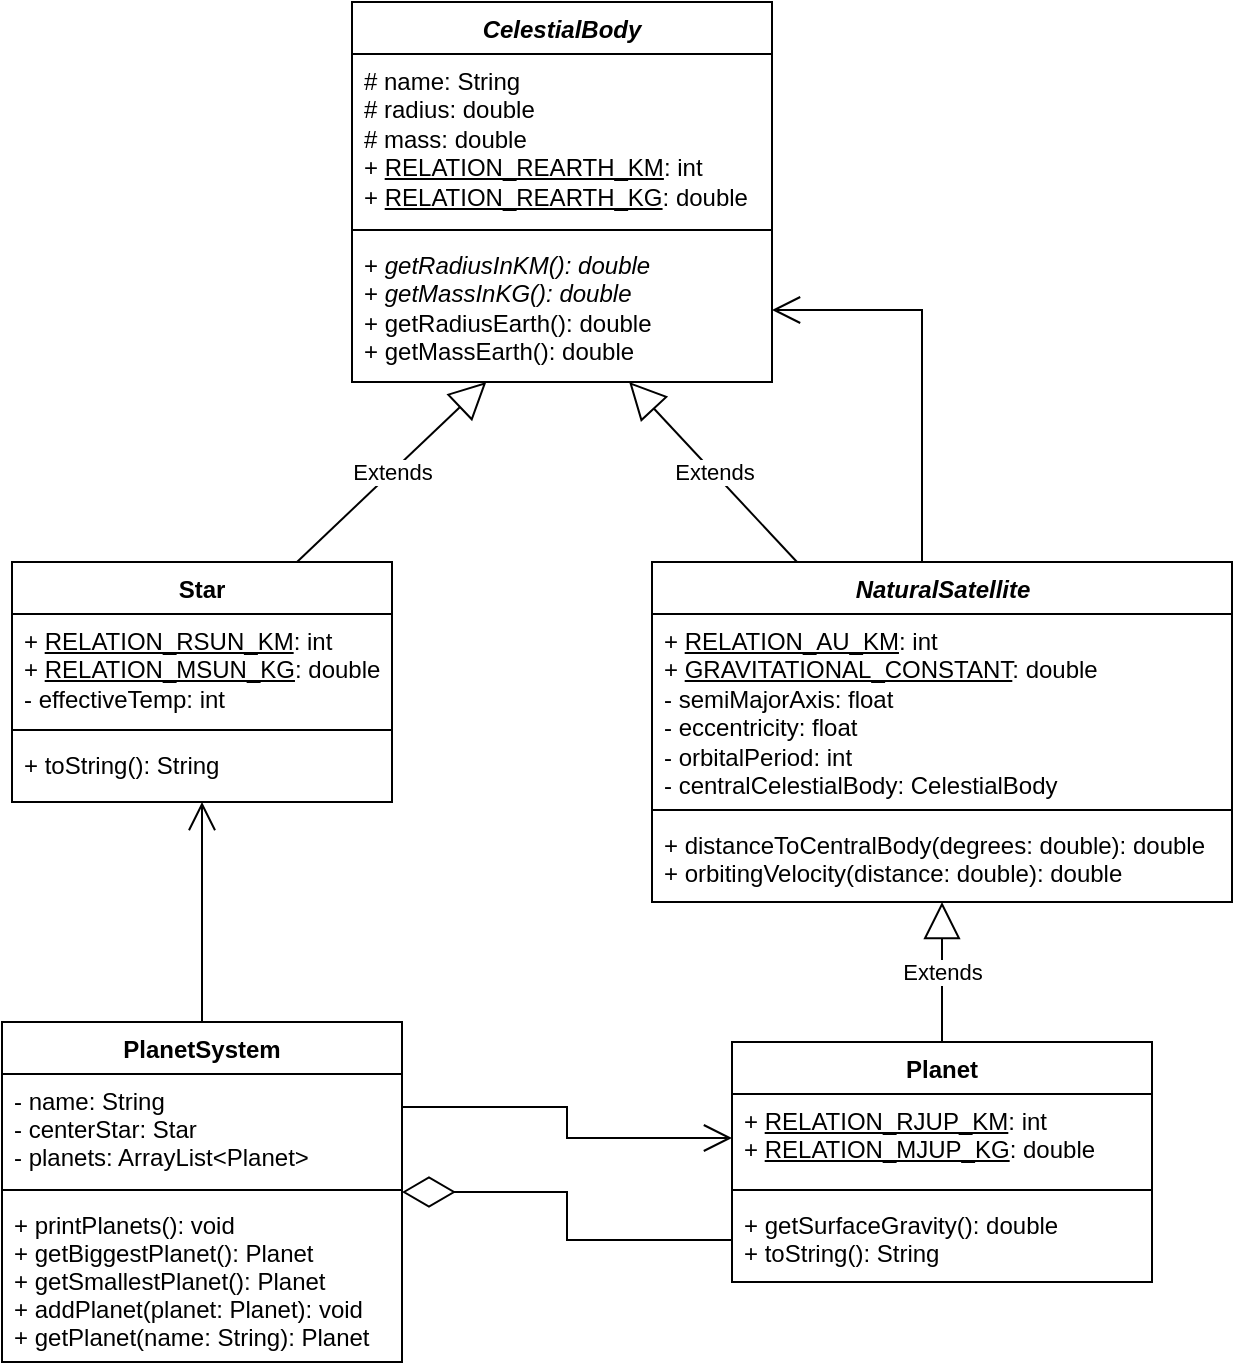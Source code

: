 <mxfile version="16.6.5" type="device"><diagram id="SBHh5kqomydkwdSB-NdM" name="Page-1"><mxGraphModel dx="1111" dy="747" grid="1" gridSize="10" guides="1" tooltips="1" connect="1" arrows="1" fold="1" page="1" pageScale="1" pageWidth="827" pageHeight="1169" math="0" shadow="0"><root><mxCell id="0"/><mxCell id="1" parent="0"/><mxCell id="IaiqUhj4SV9GSAWkY47X-1" value="Star" style="swimlane;fontStyle=1;align=center;verticalAlign=top;childLayout=stackLayout;horizontal=1;startSize=26;horizontalStack=0;resizeParent=1;resizeParentMax=0;resizeLast=0;collapsible=1;marginBottom=0;" parent="1" vertex="1"><mxGeometry x="40" y="310" width="190" height="120" as="geometry"/></mxCell><mxCell id="IaiqUhj4SV9GSAWkY47X-2" value="+ &lt;u&gt;RELATION_RSUN_KM&lt;/u&gt;: int&lt;br&gt;+ &lt;u&gt;RELATION_MSUN_KG&lt;/u&gt;: double&lt;br&gt;- effectiveTemp: int" style="text;strokeColor=none;fillColor=none;align=left;verticalAlign=top;spacingLeft=4;spacingRight=4;overflow=hidden;rotatable=0;points=[[0,0.5],[1,0.5]];portConstraint=eastwest;labelBorderColor=none;fontStyle=0;html=1;" parent="IaiqUhj4SV9GSAWkY47X-1" vertex="1"><mxGeometry y="26" width="190" height="54" as="geometry"/></mxCell><mxCell id="IaiqUhj4SV9GSAWkY47X-3" value="" style="line;strokeWidth=1;fillColor=none;align=left;verticalAlign=middle;spacingTop=-1;spacingLeft=3;spacingRight=3;rotatable=0;labelPosition=right;points=[];portConstraint=eastwest;" parent="IaiqUhj4SV9GSAWkY47X-1" vertex="1"><mxGeometry y="80" width="190" height="8" as="geometry"/></mxCell><mxCell id="IaiqUhj4SV9GSAWkY47X-4" value="+ toString(): String" style="text;strokeColor=none;fillColor=none;align=left;verticalAlign=top;spacingLeft=4;spacingRight=4;overflow=hidden;rotatable=0;points=[[0,0.5],[1,0.5]];portConstraint=eastwest;" parent="IaiqUhj4SV9GSAWkY47X-1" vertex="1"><mxGeometry y="88" width="190" height="32" as="geometry"/></mxCell><mxCell id="IaiqUhj4SV9GSAWkY47X-5" value="Planet" style="swimlane;fontStyle=1;align=center;verticalAlign=top;childLayout=stackLayout;horizontal=1;startSize=26;horizontalStack=0;resizeParent=1;resizeParentMax=0;resizeLast=0;collapsible=1;marginBottom=0;" parent="1" vertex="1"><mxGeometry x="400" y="550" width="210" height="120" as="geometry"/></mxCell><mxCell id="IaiqUhj4SV9GSAWkY47X-6" value="+ &lt;u&gt;RELATION_RJUP_KM&lt;/u&gt;: int&lt;br&gt;&lt;div&gt;+ &lt;u&gt;RELATION_MJUP_KG&lt;/u&gt;: double&lt;/div&gt;" style="text;strokeColor=none;fillColor=none;align=left;verticalAlign=top;spacingLeft=4;spacingRight=4;overflow=hidden;rotatable=0;points=[[0,0.5],[1,0.5]];portConstraint=eastwest;html=1;" parent="IaiqUhj4SV9GSAWkY47X-5" vertex="1"><mxGeometry y="26" width="210" height="44" as="geometry"/></mxCell><mxCell id="IaiqUhj4SV9GSAWkY47X-7" value="" style="line;strokeWidth=1;fillColor=none;align=left;verticalAlign=middle;spacingTop=-1;spacingLeft=3;spacingRight=3;rotatable=0;labelPosition=right;points=[];portConstraint=eastwest;" parent="IaiqUhj4SV9GSAWkY47X-5" vertex="1"><mxGeometry y="70" width="210" height="8" as="geometry"/></mxCell><mxCell id="IaiqUhj4SV9GSAWkY47X-8" value="+ getSurfaceGravity(): double&#xA;+ toString(): String" style="text;strokeColor=none;fillColor=none;align=left;verticalAlign=top;spacingLeft=4;spacingRight=4;overflow=hidden;rotatable=0;points=[[0,0.5],[1,0.5]];portConstraint=eastwest;" parent="IaiqUhj4SV9GSAWkY47X-5" vertex="1"><mxGeometry y="78" width="210" height="42" as="geometry"/></mxCell><mxCell id="IaiqUhj4SV9GSAWkY47X-9" value="CelestialBody" style="swimlane;fontStyle=3;align=center;verticalAlign=top;childLayout=stackLayout;horizontal=1;startSize=26;horizontalStack=0;resizeParent=1;resizeParentMax=0;resizeLast=0;collapsible=1;marginBottom=0;" parent="1" vertex="1"><mxGeometry x="210" y="30" width="210" height="190" as="geometry"/></mxCell><mxCell id="IaiqUhj4SV9GSAWkY47X-10" value="# name: String&lt;br&gt;# radius: double&lt;br&gt;&lt;div&gt;# mass: double&lt;/div&gt;&lt;div&gt;&lt;div&gt;+ &lt;u&gt;RELATION_REARTH_KM&lt;/u&gt;: int&lt;/div&gt;+ &lt;u&gt;RELATION_REARTH_KG&lt;/u&gt;: double&lt;/div&gt;" style="text;strokeColor=none;fillColor=none;align=left;verticalAlign=top;spacingLeft=4;spacingRight=4;overflow=hidden;rotatable=0;points=[[0,0.5],[1,0.5]];portConstraint=eastwest;html=1;" parent="IaiqUhj4SV9GSAWkY47X-9" vertex="1"><mxGeometry y="26" width="210" height="84" as="geometry"/></mxCell><mxCell id="IaiqUhj4SV9GSAWkY47X-11" value="" style="line;strokeWidth=1;fillColor=none;align=left;verticalAlign=middle;spacingTop=-1;spacingLeft=3;spacingRight=3;rotatable=0;labelPosition=right;points=[];portConstraint=eastwest;" parent="IaiqUhj4SV9GSAWkY47X-9" vertex="1"><mxGeometry y="110" width="210" height="8" as="geometry"/></mxCell><mxCell id="IaiqUhj4SV9GSAWkY47X-12" value="+ &lt;i&gt;getRadiusInKM(): double&lt;/i&gt;&lt;br&gt;+ &lt;i&gt;getMassInKG(): double&lt;/i&gt;&lt;br&gt;&lt;div&gt;+ getRadiusEarth(): double&lt;/div&gt;+ getMassEarth(): double" style="text;strokeColor=none;fillColor=none;align=left;verticalAlign=top;spacingLeft=4;spacingRight=4;overflow=hidden;rotatable=0;points=[[0,0.5],[1,0.5]];portConstraint=eastwest;html=1;" parent="IaiqUhj4SV9GSAWkY47X-9" vertex="1"><mxGeometry y="118" width="210" height="72" as="geometry"/></mxCell><mxCell id="IaiqUhj4SV9GSAWkY47X-16" value="PlanetSystem" style="swimlane;fontStyle=1;align=center;verticalAlign=top;childLayout=stackLayout;horizontal=1;startSize=26;horizontalStack=0;resizeParent=1;resizeParentMax=0;resizeLast=0;collapsible=1;marginBottom=0;" parent="1" vertex="1"><mxGeometry x="35" y="540" width="200" height="170" as="geometry"/></mxCell><mxCell id="IaiqUhj4SV9GSAWkY47X-17" value="- name: String&#xA;- centerStar: Star&#xA;- planets: ArrayList&lt;Planet&gt;&#xA;" style="text;strokeColor=none;fillColor=none;align=left;verticalAlign=top;spacingLeft=4;spacingRight=4;overflow=hidden;rotatable=0;points=[[0,0.5],[1,0.5]];portConstraint=eastwest;" parent="IaiqUhj4SV9GSAWkY47X-16" vertex="1"><mxGeometry y="26" width="200" height="54" as="geometry"/></mxCell><mxCell id="IaiqUhj4SV9GSAWkY47X-18" value="" style="line;strokeWidth=1;fillColor=none;align=left;verticalAlign=middle;spacingTop=-1;spacingLeft=3;spacingRight=3;rotatable=0;labelPosition=right;points=[];portConstraint=eastwest;" parent="IaiqUhj4SV9GSAWkY47X-16" vertex="1"><mxGeometry y="80" width="200" height="8" as="geometry"/></mxCell><mxCell id="IaiqUhj4SV9GSAWkY47X-19" value="+ printPlanets(): void&#xA;+ getBiggestPlanet(): Planet&#xA;+ getSmallestPlanet(): Planet&#xA;+ addPlanet(planet: Planet): void&#xA;+ getPlanet(name: String): Planet&#xA;" style="text;strokeColor=none;fillColor=none;align=left;verticalAlign=top;spacingLeft=4;spacingRight=4;overflow=hidden;rotatable=0;points=[[0,0.5],[1,0.5]];portConstraint=eastwest;" parent="IaiqUhj4SV9GSAWkY47X-16" vertex="1"><mxGeometry y="88" width="200" height="82" as="geometry"/></mxCell><mxCell id="IaiqUhj4SV9GSAWkY47X-28" value="&lt;i&gt;NaturalSatellite&lt;/i&gt;" style="swimlane;fontStyle=1;align=center;verticalAlign=top;childLayout=stackLayout;horizontal=1;startSize=26;horizontalStack=0;resizeParent=1;resizeParentMax=0;resizeLast=0;collapsible=1;marginBottom=0;labelBorderColor=none;html=1;" parent="1" vertex="1"><mxGeometry x="360" y="310" width="290" height="170" as="geometry"/></mxCell><mxCell id="IaiqUhj4SV9GSAWkY47X-29" value="&lt;div&gt;+ &lt;u&gt;RELATION_AU_KM&lt;/u&gt;: int&lt;/div&gt;&lt;div&gt;+ &lt;u&gt;GRAVITATIONAL_CONSTANT&lt;/u&gt;: double&lt;br&gt;&lt;/div&gt;&lt;div&gt;- semiMajorAxis: float&lt;/div&gt;&lt;div&gt;- eccentricity: float&lt;/div&gt;&lt;div&gt;- orbitalPeriod: int&lt;/div&gt;&lt;div&gt;- centralCelestialBody: CelestialBody&lt;br&gt;&lt;/div&gt;" style="text;strokeColor=none;fillColor=none;align=left;verticalAlign=top;spacingLeft=4;spacingRight=4;overflow=hidden;rotatable=0;points=[[0,0.5],[1,0.5]];portConstraint=eastwest;labelBorderColor=none;html=1;" parent="IaiqUhj4SV9GSAWkY47X-28" vertex="1"><mxGeometry y="26" width="290" height="94" as="geometry"/></mxCell><mxCell id="IaiqUhj4SV9GSAWkY47X-30" value="" style="line;strokeWidth=1;fillColor=none;align=left;verticalAlign=middle;spacingTop=-1;spacingLeft=3;spacingRight=3;rotatable=0;labelPosition=right;points=[];portConstraint=eastwest;labelBorderColor=none;html=1;" parent="IaiqUhj4SV9GSAWkY47X-28" vertex="1"><mxGeometry y="120" width="290" height="8" as="geometry"/></mxCell><mxCell id="IaiqUhj4SV9GSAWkY47X-31" value="&lt;div&gt;+ distanceToCentralBody(degrees: double): double&lt;/div&gt;&lt;div&gt;+ orbitingVelocity(distance: double): double&lt;br&gt;&lt;/div&gt;" style="text;strokeColor=none;fillColor=none;align=left;verticalAlign=top;spacingLeft=4;spacingRight=4;overflow=hidden;rotatable=0;points=[[0,0.5],[1,0.5]];portConstraint=eastwest;labelBorderColor=none;html=1;" parent="IaiqUhj4SV9GSAWkY47X-28" vertex="1"><mxGeometry y="128" width="290" height="42" as="geometry"/></mxCell><mxCell id="IaiqUhj4SV9GSAWkY47X-36" value="Extends" style="endArrow=block;endSize=16;endFill=0;html=1;rounded=0;strokeWidth=1;exitX=0.25;exitY=0;exitDx=0;exitDy=0;" parent="1" source="IaiqUhj4SV9GSAWkY47X-28" target="IaiqUhj4SV9GSAWkY47X-12" edge="1"><mxGeometry width="160" relative="1" as="geometry"><mxPoint x="280" y="200" as="sourcePoint"/><mxPoint x="340" y="180" as="targetPoint"/></mxGeometry></mxCell><mxCell id="IaiqUhj4SV9GSAWkY47X-37" value="" style="endArrow=open;endFill=1;endSize=12;html=1;rounded=0;strokeWidth=1;edgeStyle=orthogonalEdgeStyle;exitX=0.5;exitY=0;exitDx=0;exitDy=0;entryX=1;entryY=0.5;entryDx=0;entryDy=0;" parent="1" source="IaiqUhj4SV9GSAWkY47X-28" target="IaiqUhj4SV9GSAWkY47X-12" edge="1"><mxGeometry width="160" relative="1" as="geometry"><mxPoint x="430" y="100" as="sourcePoint"/><mxPoint x="410" y="63" as="targetPoint"/><Array as="points"><mxPoint x="495" y="184"/></Array></mxGeometry></mxCell><mxCell id="IaiqUhj4SV9GSAWkY47X-38" value="Extends" style="endArrow=block;endSize=16;endFill=0;html=1;rounded=0;strokeWidth=1;exitX=0.75;exitY=0;exitDx=0;exitDy=0;" parent="1" source="IaiqUhj4SV9GSAWkY47X-1" target="IaiqUhj4SV9GSAWkY47X-12" edge="1"><mxGeometry width="160" relative="1" as="geometry"><mxPoint x="160" y="180" as="sourcePoint"/><mxPoint x="260" y="210" as="targetPoint"/></mxGeometry></mxCell><mxCell id="IaiqUhj4SV9GSAWkY47X-40" value="Extends" style="endArrow=block;endSize=16;endFill=0;html=1;rounded=0;strokeWidth=1;exitX=0.5;exitY=0;exitDx=0;exitDy=0;" parent="1" source="IaiqUhj4SV9GSAWkY47X-5" target="IaiqUhj4SV9GSAWkY47X-31" edge="1"><mxGeometry width="160" relative="1" as="geometry"><mxPoint x="230" y="400" as="sourcePoint"/><mxPoint x="470" y="380" as="targetPoint"/></mxGeometry></mxCell><mxCell id="IaiqUhj4SV9GSAWkY47X-41" value="" style="endArrow=open;endFill=1;endSize=12;html=1;rounded=0;strokeWidth=1;exitX=1;exitY=0.25;exitDx=0;exitDy=0;entryX=0;entryY=0.5;entryDx=0;entryDy=0;edgeStyle=orthogonalEdgeStyle;" parent="1" source="IaiqUhj4SV9GSAWkY47X-16" target="IaiqUhj4SV9GSAWkY47X-6" edge="1"><mxGeometry width="160" relative="1" as="geometry"><mxPoint x="310" y="700" as="sourcePoint"/><mxPoint x="470" y="700" as="targetPoint"/></mxGeometry></mxCell><mxCell id="IaiqUhj4SV9GSAWkY47X-42" value="" style="endArrow=open;endFill=1;endSize=12;html=1;rounded=0;strokeWidth=1;exitX=0.5;exitY=0;exitDx=0;exitDy=0;" parent="1" source="IaiqUhj4SV9GSAWkY47X-16" target="IaiqUhj4SV9GSAWkY47X-4" edge="1"><mxGeometry width="160" relative="1" as="geometry"><mxPoint x="150" y="410" as="sourcePoint"/><mxPoint x="135" y="370" as="targetPoint"/></mxGeometry></mxCell><mxCell id="IaiqUhj4SV9GSAWkY47X-43" value="" style="endArrow=diamondThin;endFill=0;endSize=24;html=1;rounded=0;strokeWidth=1;entryX=1;entryY=0.5;entryDx=0;entryDy=0;exitX=0;exitY=0.5;exitDx=0;exitDy=0;edgeStyle=orthogonalEdgeStyle;" parent="1" source="IaiqUhj4SV9GSAWkY47X-8" target="IaiqUhj4SV9GSAWkY47X-16" edge="1"><mxGeometry width="160" relative="1" as="geometry"><mxPoint x="380" y="570" as="sourcePoint"/><mxPoint x="330" y="610" as="targetPoint"/></mxGeometry></mxCell></root></mxGraphModel></diagram></mxfile>